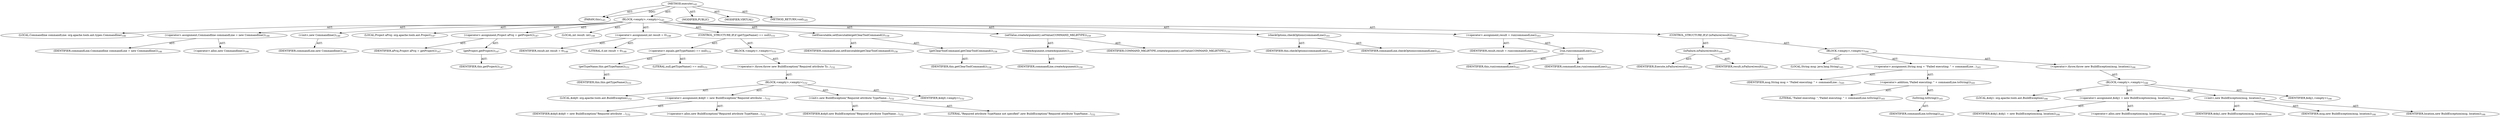 digraph "execute" {  
"111669149696" [label = <(METHOD,execute)<SUB>145</SUB>> ]
"115964116992" [label = <(PARAM,this)<SUB>145</SUB>> ]
"25769803776" [label = <(BLOCK,&lt;empty&gt;,&lt;empty&gt;)<SUB>145</SUB>> ]
"94489280512" [label = <(LOCAL,Commandline commandLine: org.apache.tools.ant.types.Commandline)<SUB>146</SUB>> ]
"30064771072" [label = <(&lt;operator&gt;.assignment,Commandline commandLine = new Commandline())<SUB>146</SUB>> ]
"68719476758" [label = <(IDENTIFIER,commandLine,Commandline commandLine = new Commandline())<SUB>146</SUB>> ]
"30064771073" [label = <(&lt;operator&gt;.alloc,new Commandline())<SUB>146</SUB>> ]
"30064771074" [label = <(&lt;init&gt;,new Commandline())<SUB>146</SUB>> ]
"68719476759" [label = <(IDENTIFIER,commandLine,new Commandline())<SUB>146</SUB>> ]
"94489280513" [label = <(LOCAL,Project aProj: org.apache.tools.ant.Project)<SUB>147</SUB>> ]
"30064771075" [label = <(&lt;operator&gt;.assignment,Project aProj = getProject())<SUB>147</SUB>> ]
"68719476760" [label = <(IDENTIFIER,aProj,Project aProj = getProject())<SUB>147</SUB>> ]
"30064771076" [label = <(getProject,getProject())<SUB>147</SUB>> ]
"68719476736" [label = <(IDENTIFIER,this,getProject())<SUB>147</SUB>> ]
"94489280514" [label = <(LOCAL,int result: int)<SUB>148</SUB>> ]
"30064771077" [label = <(&lt;operator&gt;.assignment,int result = 0)<SUB>148</SUB>> ]
"68719476761" [label = <(IDENTIFIER,result,int result = 0)<SUB>148</SUB>> ]
"90194313216" [label = <(LITERAL,0,int result = 0)<SUB>148</SUB>> ]
"47244640256" [label = <(CONTROL_STRUCTURE,IF,if (getTypeName() == null))<SUB>151</SUB>> ]
"30064771078" [label = <(&lt;operator&gt;.equals,getTypeName() == null)<SUB>151</SUB>> ]
"30064771079" [label = <(getTypeName,this.getTypeName())<SUB>151</SUB>> ]
"68719476737" [label = <(IDENTIFIER,this,this.getTypeName())<SUB>151</SUB>> ]
"90194313217" [label = <(LITERAL,null,getTypeName() == null)<SUB>151</SUB>> ]
"25769803777" [label = <(BLOCK,&lt;empty&gt;,&lt;empty&gt;)<SUB>151</SUB>> ]
"30064771080" [label = <(&lt;operator&gt;.throw,throw new BuildException(&quot;Required attribute Ty...)<SUB>152</SUB>> ]
"25769803778" [label = <(BLOCK,&lt;empty&gt;,&lt;empty&gt;)<SUB>152</SUB>> ]
"94489280515" [label = <(LOCAL,$obj0: org.apache.tools.ant.BuildException)<SUB>152</SUB>> ]
"30064771081" [label = <(&lt;operator&gt;.assignment,$obj0 = new BuildException(&quot;Required attribute ...)<SUB>152</SUB>> ]
"68719476762" [label = <(IDENTIFIER,$obj0,$obj0 = new BuildException(&quot;Required attribute ...)<SUB>152</SUB>> ]
"30064771082" [label = <(&lt;operator&gt;.alloc,new BuildException(&quot;Required attribute TypeName...)<SUB>152</SUB>> ]
"30064771083" [label = <(&lt;init&gt;,new BuildException(&quot;Required attribute TypeName...)<SUB>152</SUB>> ]
"68719476763" [label = <(IDENTIFIER,$obj0,new BuildException(&quot;Required attribute TypeName...)<SUB>152</SUB>> ]
"90194313218" [label = <(LITERAL,&quot;Required attribute TypeName not specified&quot;,new BuildException(&quot;Required attribute TypeName...)<SUB>152</SUB>> ]
"68719476764" [label = <(IDENTIFIER,$obj0,&lt;empty&gt;)<SUB>152</SUB>> ]
"30064771084" [label = <(setExecutable,setExecutable(getClearToolCommand()))<SUB>158</SUB>> ]
"68719476765" [label = <(IDENTIFIER,commandLine,setExecutable(getClearToolCommand()))<SUB>158</SUB>> ]
"30064771085" [label = <(getClearToolCommand,getClearToolCommand())<SUB>158</SUB>> ]
"68719476738" [label = <(IDENTIFIER,this,getClearToolCommand())<SUB>158</SUB>> ]
"30064771086" [label = <(setValue,createArgument().setValue(COMMAND_MKLBTYPE))<SUB>159</SUB>> ]
"30064771087" [label = <(createArgument,createArgument())<SUB>159</SUB>> ]
"68719476766" [label = <(IDENTIFIER,commandLine,createArgument())<SUB>159</SUB>> ]
"68719476767" [label = <(IDENTIFIER,COMMAND_MKLBTYPE,createArgument().setValue(COMMAND_MKLBTYPE))<SUB>159</SUB>> ]
"30064771088" [label = <(checkOptions,checkOptions(commandLine))<SUB>161</SUB>> ]
"68719476739" [label = <(IDENTIFIER,this,checkOptions(commandLine))<SUB>161</SUB>> ]
"68719476768" [label = <(IDENTIFIER,commandLine,checkOptions(commandLine))<SUB>161</SUB>> ]
"30064771089" [label = <(&lt;operator&gt;.assignment,result = run(commandLine))<SUB>163</SUB>> ]
"68719476769" [label = <(IDENTIFIER,result,result = run(commandLine))<SUB>163</SUB>> ]
"30064771090" [label = <(run,run(commandLine))<SUB>163</SUB>> ]
"68719476740" [label = <(IDENTIFIER,this,run(commandLine))<SUB>163</SUB>> ]
"68719476770" [label = <(IDENTIFIER,commandLine,run(commandLine))<SUB>163</SUB>> ]
"47244640257" [label = <(CONTROL_STRUCTURE,IF,if (isFailure(result)))<SUB>164</SUB>> ]
"30064771091" [label = <(isFailure,isFailure(result))<SUB>164</SUB>> ]
"68719476771" [label = <(IDENTIFIER,Execute,isFailure(result))<SUB>164</SUB>> ]
"68719476772" [label = <(IDENTIFIER,result,isFailure(result))<SUB>164</SUB>> ]
"25769803779" [label = <(BLOCK,&lt;empty&gt;,&lt;empty&gt;)<SUB>164</SUB>> ]
"94489280516" [label = <(LOCAL,String msg: java.lang.String)<SUB>165</SUB>> ]
"30064771092" [label = <(&lt;operator&gt;.assignment,String msg = &quot;Failed executing: &quot; + commandLine...)<SUB>165</SUB>> ]
"68719476773" [label = <(IDENTIFIER,msg,String msg = &quot;Failed executing: &quot; + commandLine...)<SUB>165</SUB>> ]
"30064771093" [label = <(&lt;operator&gt;.addition,&quot;Failed executing: &quot; + commandLine.toString())<SUB>165</SUB>> ]
"90194313219" [label = <(LITERAL,&quot;Failed executing: &quot;,&quot;Failed executing: &quot; + commandLine.toString())<SUB>165</SUB>> ]
"30064771094" [label = <(toString,toString())<SUB>165</SUB>> ]
"68719476774" [label = <(IDENTIFIER,commandLine,toString())<SUB>165</SUB>> ]
"30064771095" [label = <(&lt;operator&gt;.throw,throw new BuildException(msg, location);)<SUB>166</SUB>> ]
"25769803780" [label = <(BLOCK,&lt;empty&gt;,&lt;empty&gt;)<SUB>166</SUB>> ]
"94489280517" [label = <(LOCAL,$obj1: org.apache.tools.ant.BuildException)<SUB>166</SUB>> ]
"30064771096" [label = <(&lt;operator&gt;.assignment,$obj1 = new BuildException(msg, location))<SUB>166</SUB>> ]
"68719476775" [label = <(IDENTIFIER,$obj1,$obj1 = new BuildException(msg, location))<SUB>166</SUB>> ]
"30064771097" [label = <(&lt;operator&gt;.alloc,new BuildException(msg, location))<SUB>166</SUB>> ]
"30064771098" [label = <(&lt;init&gt;,new BuildException(msg, location))<SUB>166</SUB>> ]
"68719476776" [label = <(IDENTIFIER,$obj1,new BuildException(msg, location))<SUB>166</SUB>> ]
"68719476777" [label = <(IDENTIFIER,msg,new BuildException(msg, location))<SUB>166</SUB>> ]
"68719476778" [label = <(IDENTIFIER,location,new BuildException(msg, location))<SUB>166</SUB>> ]
"68719476779" [label = <(IDENTIFIER,$obj1,&lt;empty&gt;)<SUB>166</SUB>> ]
"133143986185" [label = <(MODIFIER,PUBLIC)> ]
"133143986186" [label = <(MODIFIER,VIRTUAL)> ]
"128849018880" [label = <(METHOD_RETURN,void)<SUB>145</SUB>> ]
  "111669149696" -> "115964116992"  [ label = "AST: "] 
  "111669149696" -> "25769803776"  [ label = "AST: "] 
  "111669149696" -> "133143986185"  [ label = "AST: "] 
  "111669149696" -> "133143986186"  [ label = "AST: "] 
  "111669149696" -> "128849018880"  [ label = "AST: "] 
  "25769803776" -> "94489280512"  [ label = "AST: "] 
  "25769803776" -> "30064771072"  [ label = "AST: "] 
  "25769803776" -> "30064771074"  [ label = "AST: "] 
  "25769803776" -> "94489280513"  [ label = "AST: "] 
  "25769803776" -> "30064771075"  [ label = "AST: "] 
  "25769803776" -> "94489280514"  [ label = "AST: "] 
  "25769803776" -> "30064771077"  [ label = "AST: "] 
  "25769803776" -> "47244640256"  [ label = "AST: "] 
  "25769803776" -> "30064771084"  [ label = "AST: "] 
  "25769803776" -> "30064771086"  [ label = "AST: "] 
  "25769803776" -> "30064771088"  [ label = "AST: "] 
  "25769803776" -> "30064771089"  [ label = "AST: "] 
  "25769803776" -> "47244640257"  [ label = "AST: "] 
  "30064771072" -> "68719476758"  [ label = "AST: "] 
  "30064771072" -> "30064771073"  [ label = "AST: "] 
  "30064771074" -> "68719476759"  [ label = "AST: "] 
  "30064771075" -> "68719476760"  [ label = "AST: "] 
  "30064771075" -> "30064771076"  [ label = "AST: "] 
  "30064771076" -> "68719476736"  [ label = "AST: "] 
  "30064771077" -> "68719476761"  [ label = "AST: "] 
  "30064771077" -> "90194313216"  [ label = "AST: "] 
  "47244640256" -> "30064771078"  [ label = "AST: "] 
  "47244640256" -> "25769803777"  [ label = "AST: "] 
  "30064771078" -> "30064771079"  [ label = "AST: "] 
  "30064771078" -> "90194313217"  [ label = "AST: "] 
  "30064771079" -> "68719476737"  [ label = "AST: "] 
  "25769803777" -> "30064771080"  [ label = "AST: "] 
  "30064771080" -> "25769803778"  [ label = "AST: "] 
  "25769803778" -> "94489280515"  [ label = "AST: "] 
  "25769803778" -> "30064771081"  [ label = "AST: "] 
  "25769803778" -> "30064771083"  [ label = "AST: "] 
  "25769803778" -> "68719476764"  [ label = "AST: "] 
  "30064771081" -> "68719476762"  [ label = "AST: "] 
  "30064771081" -> "30064771082"  [ label = "AST: "] 
  "30064771083" -> "68719476763"  [ label = "AST: "] 
  "30064771083" -> "90194313218"  [ label = "AST: "] 
  "30064771084" -> "68719476765"  [ label = "AST: "] 
  "30064771084" -> "30064771085"  [ label = "AST: "] 
  "30064771085" -> "68719476738"  [ label = "AST: "] 
  "30064771086" -> "30064771087"  [ label = "AST: "] 
  "30064771086" -> "68719476767"  [ label = "AST: "] 
  "30064771087" -> "68719476766"  [ label = "AST: "] 
  "30064771088" -> "68719476739"  [ label = "AST: "] 
  "30064771088" -> "68719476768"  [ label = "AST: "] 
  "30064771089" -> "68719476769"  [ label = "AST: "] 
  "30064771089" -> "30064771090"  [ label = "AST: "] 
  "30064771090" -> "68719476740"  [ label = "AST: "] 
  "30064771090" -> "68719476770"  [ label = "AST: "] 
  "47244640257" -> "30064771091"  [ label = "AST: "] 
  "47244640257" -> "25769803779"  [ label = "AST: "] 
  "30064771091" -> "68719476771"  [ label = "AST: "] 
  "30064771091" -> "68719476772"  [ label = "AST: "] 
  "25769803779" -> "94489280516"  [ label = "AST: "] 
  "25769803779" -> "30064771092"  [ label = "AST: "] 
  "25769803779" -> "30064771095"  [ label = "AST: "] 
  "30064771092" -> "68719476773"  [ label = "AST: "] 
  "30064771092" -> "30064771093"  [ label = "AST: "] 
  "30064771093" -> "90194313219"  [ label = "AST: "] 
  "30064771093" -> "30064771094"  [ label = "AST: "] 
  "30064771094" -> "68719476774"  [ label = "AST: "] 
  "30064771095" -> "25769803780"  [ label = "AST: "] 
  "25769803780" -> "94489280517"  [ label = "AST: "] 
  "25769803780" -> "30064771096"  [ label = "AST: "] 
  "25769803780" -> "30064771098"  [ label = "AST: "] 
  "25769803780" -> "68719476779"  [ label = "AST: "] 
  "30064771096" -> "68719476775"  [ label = "AST: "] 
  "30064771096" -> "30064771097"  [ label = "AST: "] 
  "30064771098" -> "68719476776"  [ label = "AST: "] 
  "30064771098" -> "68719476777"  [ label = "AST: "] 
  "30064771098" -> "68719476778"  [ label = "AST: "] 
  "111669149696" -> "115964116992"  [ label = "DDG: "] 
}

